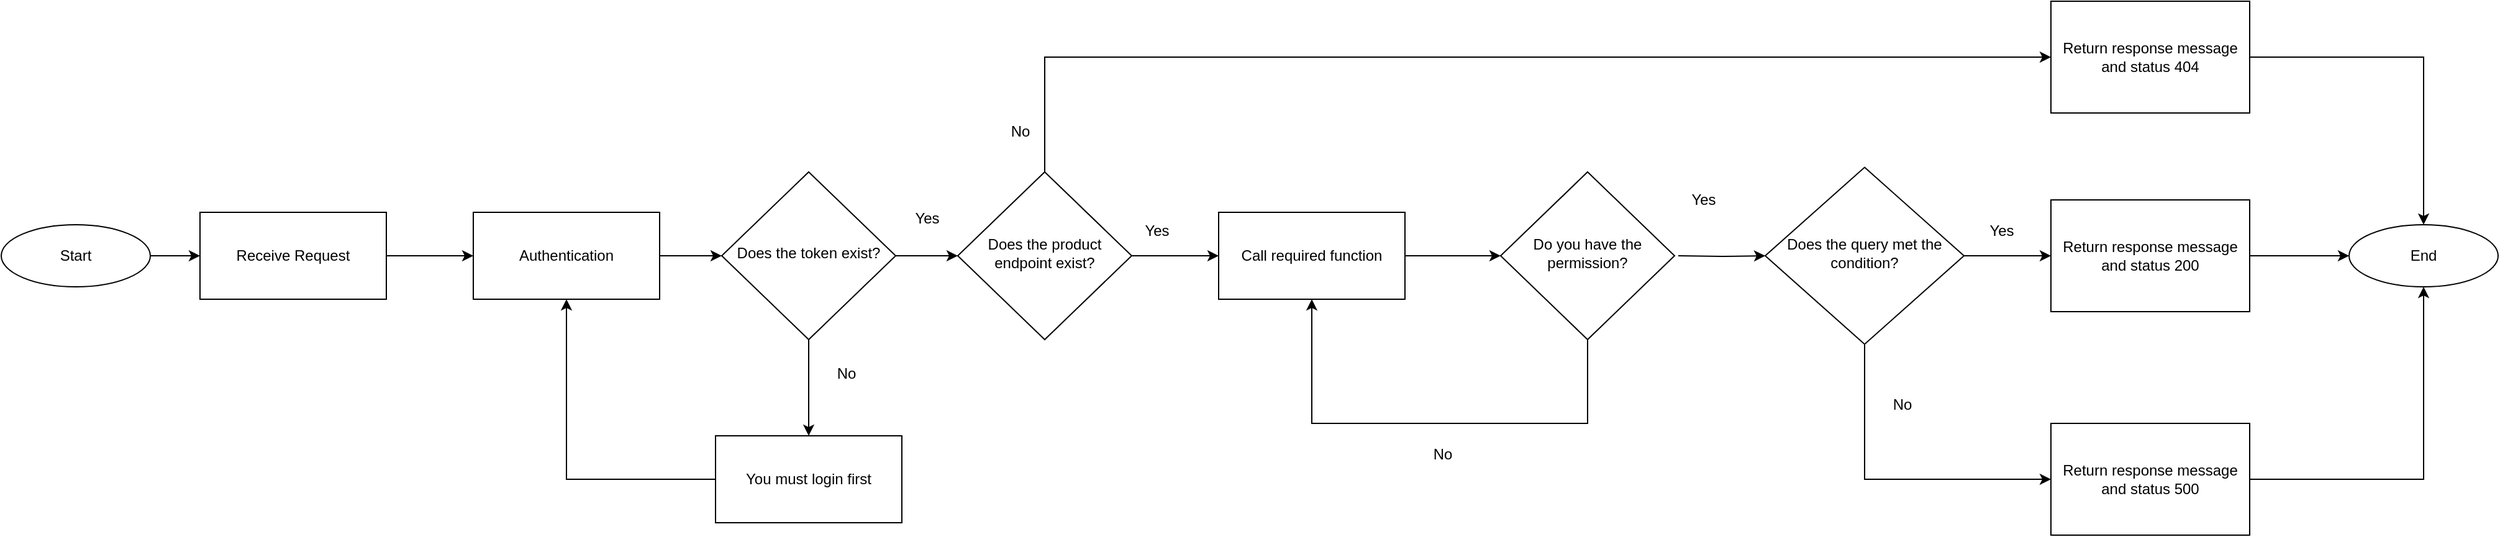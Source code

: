 <mxfile version="20.8.1" type="device"><diagram id="C5RBs43oDa-KdzZeNtuy" name="Page-1"><mxGraphModel dx="2876" dy="1191" grid="1" gridSize="10" guides="1" tooltips="1" connect="1" arrows="1" fold="1" page="1" pageScale="1" pageWidth="827" pageHeight="1169" math="0" shadow="0"><root><mxCell id="WIyWlLk6GJQsqaUBKTNV-0"/><mxCell id="WIyWlLk6GJQsqaUBKTNV-1" parent="WIyWlLk6GJQsqaUBKTNV-0"/><mxCell id="9kX-c5tBNpWLAfs10OeD-15" value="" style="edgeStyle=orthogonalEdgeStyle;rounded=0;orthogonalLoop=1;jettySize=auto;html=1;" parent="WIyWlLk6GJQsqaUBKTNV-1" source="WIyWlLk6GJQsqaUBKTNV-6" target="9kX-c5tBNpWLAfs10OeD-7" edge="1"><mxGeometry relative="1" as="geometry"/></mxCell><mxCell id="WIyWlLk6GJQsqaUBKTNV-6" value="Does the product&lt;br&gt;endpoint exist?" style="rhombus;whiteSpace=wrap;html=1;shadow=0;fontFamily=Helvetica;fontSize=12;align=center;strokeWidth=1;spacing=6;spacingTop=-4;" parent="WIyWlLk6GJQsqaUBKTNV-1" vertex="1"><mxGeometry x="390" y="267.5" width="140" height="135" as="geometry"/></mxCell><mxCell id="9kX-c5tBNpWLAfs10OeD-13" value="" style="edgeStyle=orthogonalEdgeStyle;rounded=0;orthogonalLoop=1;jettySize=auto;html=1;" parent="WIyWlLk6GJQsqaUBKTNV-1" source="9kX-c5tBNpWLAfs10OeD-0" target="9kX-c5tBNpWLAfs10OeD-1" edge="1"><mxGeometry relative="1" as="geometry"/></mxCell><mxCell id="9kX-c5tBNpWLAfs10OeD-0" value="Start" style="ellipse;whiteSpace=wrap;html=1;" parent="WIyWlLk6GJQsqaUBKTNV-1" vertex="1"><mxGeometry x="-380" y="310" width="120" height="50" as="geometry"/></mxCell><mxCell id="9kX-c5tBNpWLAfs10OeD-14" value="" style="edgeStyle=orthogonalEdgeStyle;rounded=0;orthogonalLoop=1;jettySize=auto;html=1;" parent="WIyWlLk6GJQsqaUBKTNV-1" source="9kX-c5tBNpWLAfs10OeD-1" edge="1"><mxGeometry relative="1" as="geometry"><mxPoint y="335" as="targetPoint"/></mxGeometry></mxCell><mxCell id="9kX-c5tBNpWLAfs10OeD-1" value="Receive Request" style="rounded=0;whiteSpace=wrap;html=1;" parent="WIyWlLk6GJQsqaUBKTNV-1" vertex="1"><mxGeometry x="-220" y="300" width="150" height="70" as="geometry"/></mxCell><mxCell id="9kX-c5tBNpWLAfs10OeD-16" value="" style="edgeStyle=orthogonalEdgeStyle;rounded=0;orthogonalLoop=1;jettySize=auto;html=1;entryX=0;entryY=0.5;entryDx=0;entryDy=0;" parent="WIyWlLk6GJQsqaUBKTNV-1" target="9kX-c5tBNpWLAfs10OeD-25" edge="1"><mxGeometry relative="1" as="geometry"><mxPoint x="1020" y="335" as="targetPoint"/><mxPoint x="970" y="335" as="sourcePoint"/></mxGeometry></mxCell><mxCell id="mW9x1vCDrvGm0ZQJEZpm-11" value="" style="edgeStyle=orthogonalEdgeStyle;rounded=0;orthogonalLoop=1;jettySize=auto;html=1;" edge="1" parent="WIyWlLk6GJQsqaUBKTNV-1" source="9kX-c5tBNpWLAfs10OeD-7" target="mW9x1vCDrvGm0ZQJEZpm-10"><mxGeometry relative="1" as="geometry"/></mxCell><mxCell id="9kX-c5tBNpWLAfs10OeD-7" value="Call required function" style="rounded=0;whiteSpace=wrap;html=1;" parent="WIyWlLk6GJQsqaUBKTNV-1" vertex="1"><mxGeometry x="600" y="300" width="150" height="70" as="geometry"/></mxCell><mxCell id="9kX-c5tBNpWLAfs10OeD-17" value="Return response message and status 404" style="whiteSpace=wrap;html=1;rounded=0;" parent="WIyWlLk6GJQsqaUBKTNV-1" vertex="1"><mxGeometry x="1270" y="130" width="160" height="90" as="geometry"/></mxCell><mxCell id="9kX-c5tBNpWLAfs10OeD-19" value="" style="endArrow=classic;html=1;rounded=0;entryX=0;entryY=0.5;entryDx=0;entryDy=0;exitX=0.5;exitY=0;exitDx=0;exitDy=0;" parent="WIyWlLk6GJQsqaUBKTNV-1" source="WIyWlLk6GJQsqaUBKTNV-6" target="9kX-c5tBNpWLAfs10OeD-17" edge="1"><mxGeometry width="50" height="50" relative="1" as="geometry"><mxPoint x="260" y="300" as="sourcePoint"/><mxPoint x="430" y="185" as="targetPoint"/><Array as="points"><mxPoint x="460" y="175"/></Array></mxGeometry></mxCell><mxCell id="9kX-c5tBNpWLAfs10OeD-20" value="End" style="ellipse;whiteSpace=wrap;html=1;" parent="WIyWlLk6GJQsqaUBKTNV-1" vertex="1"><mxGeometry x="1510" y="310" width="120" height="50" as="geometry"/></mxCell><mxCell id="9kX-c5tBNpWLAfs10OeD-24" value="" style="endArrow=classic;html=1;rounded=0;entryX=0.5;entryY=0;entryDx=0;entryDy=0;exitX=1;exitY=0.5;exitDx=0;exitDy=0;" parent="WIyWlLk6GJQsqaUBKTNV-1" source="9kX-c5tBNpWLAfs10OeD-17" target="9kX-c5tBNpWLAfs10OeD-20" edge="1"><mxGeometry width="50" height="50" relative="1" as="geometry"><mxPoint x="910" y="195" as="sourcePoint"/><mxPoint x="1090" y="70" as="targetPoint"/><Array as="points"><mxPoint x="1570" y="175"/></Array></mxGeometry></mxCell><mxCell id="9kX-c5tBNpWLAfs10OeD-26" value="" style="edgeStyle=orthogonalEdgeStyle;rounded=0;orthogonalLoop=1;jettySize=auto;html=1;" parent="WIyWlLk6GJQsqaUBKTNV-1" source="9kX-c5tBNpWLAfs10OeD-25" edge="1"><mxGeometry relative="1" as="geometry"><mxPoint x="1270" y="335" as="targetPoint"/></mxGeometry></mxCell><mxCell id="9kX-c5tBNpWLAfs10OeD-25" value="Does the query met the condition?" style="rhombus;whiteSpace=wrap;html=1;shadow=0;fontFamily=Helvetica;fontSize=12;align=center;strokeWidth=1;spacing=6;spacingTop=-4;" parent="WIyWlLk6GJQsqaUBKTNV-1" vertex="1"><mxGeometry x="1040" y="263.75" width="160" height="142.5" as="geometry"/></mxCell><mxCell id="9kX-c5tBNpWLAfs10OeD-31" value="" style="edgeStyle=orthogonalEdgeStyle;rounded=0;orthogonalLoop=1;jettySize=auto;html=1;" parent="WIyWlLk6GJQsqaUBKTNV-1" source="9kX-c5tBNpWLAfs10OeD-29" target="9kX-c5tBNpWLAfs10OeD-20" edge="1"><mxGeometry relative="1" as="geometry"/></mxCell><mxCell id="9kX-c5tBNpWLAfs10OeD-29" value="Return response message and status 200" style="whiteSpace=wrap;html=1;rounded=0;" parent="WIyWlLk6GJQsqaUBKTNV-1" vertex="1"><mxGeometry x="1270" y="290" width="160" height="90" as="geometry"/></mxCell><mxCell id="9kX-c5tBNpWLAfs10OeD-30" value="Return response message and status 500" style="whiteSpace=wrap;html=1;rounded=0;" parent="WIyWlLk6GJQsqaUBKTNV-1" vertex="1"><mxGeometry x="1270" y="470" width="160" height="90" as="geometry"/></mxCell><mxCell id="9kX-c5tBNpWLAfs10OeD-32" value="" style="endArrow=classic;html=1;rounded=0;exitX=0.5;exitY=1;exitDx=0;exitDy=0;entryX=0;entryY=0.5;entryDx=0;entryDy=0;" parent="WIyWlLk6GJQsqaUBKTNV-1" source="9kX-c5tBNpWLAfs10OeD-25" target="9kX-c5tBNpWLAfs10OeD-30" edge="1"><mxGeometry width="50" height="50" relative="1" as="geometry"><mxPoint x="1100" y="560" as="sourcePoint"/><mxPoint x="1150" y="510" as="targetPoint"/><Array as="points"><mxPoint x="1120" y="515"/></Array></mxGeometry></mxCell><mxCell id="9kX-c5tBNpWLAfs10OeD-33" value="" style="endArrow=classic;html=1;rounded=0;entryX=0.5;entryY=1;entryDx=0;entryDy=0;exitX=1;exitY=0.5;exitDx=0;exitDy=0;" parent="WIyWlLk6GJQsqaUBKTNV-1" source="9kX-c5tBNpWLAfs10OeD-30" target="9kX-c5tBNpWLAfs10OeD-20" edge="1"><mxGeometry width="50" height="50" relative="1" as="geometry"><mxPoint x="1100" y="560" as="sourcePoint"/><mxPoint x="1150" y="510" as="targetPoint"/><Array as="points"><mxPoint x="1570" y="515"/></Array></mxGeometry></mxCell><mxCell id="9kX-c5tBNpWLAfs10OeD-34" value="Yes" style="text;html=1;align=center;verticalAlign=middle;resizable=0;points=[];autosize=1;strokeColor=none;fillColor=none;" parent="WIyWlLk6GJQsqaUBKTNV-1" vertex="1"><mxGeometry x="530" y="300" width="40" height="30" as="geometry"/></mxCell><mxCell id="9kX-c5tBNpWLAfs10OeD-35" value="Yes" style="text;html=1;align=center;verticalAlign=middle;resizable=0;points=[];autosize=1;strokeColor=none;fillColor=none;" parent="WIyWlLk6GJQsqaUBKTNV-1" vertex="1"><mxGeometry x="1210" y="300" width="40" height="30" as="geometry"/></mxCell><mxCell id="9kX-c5tBNpWLAfs10OeD-36" value="No" style="text;html=1;align=center;verticalAlign=middle;resizable=0;points=[];autosize=1;strokeColor=none;fillColor=none;" parent="WIyWlLk6GJQsqaUBKTNV-1" vertex="1"><mxGeometry x="420" y="220" width="40" height="30" as="geometry"/></mxCell><mxCell id="9kX-c5tBNpWLAfs10OeD-37" value="No" style="text;html=1;align=center;verticalAlign=middle;resizable=0;points=[];autosize=1;strokeColor=none;fillColor=none;" parent="WIyWlLk6GJQsqaUBKTNV-1" vertex="1"><mxGeometry x="1130" y="440" width="40" height="30" as="geometry"/></mxCell><mxCell id="mW9x1vCDrvGm0ZQJEZpm-6" value="" style="edgeStyle=orthogonalEdgeStyle;rounded=0;orthogonalLoop=1;jettySize=auto;html=1;" edge="1" parent="WIyWlLk6GJQsqaUBKTNV-1" source="mW9x1vCDrvGm0ZQJEZpm-0" target="mW9x1vCDrvGm0ZQJEZpm-1"><mxGeometry relative="1" as="geometry"/></mxCell><mxCell id="mW9x1vCDrvGm0ZQJEZpm-0" value="Authentication" style="rounded=0;whiteSpace=wrap;html=1;" vertex="1" parent="WIyWlLk6GJQsqaUBKTNV-1"><mxGeometry y="300" width="150" height="70" as="geometry"/></mxCell><mxCell id="mW9x1vCDrvGm0ZQJEZpm-4" value="" style="edgeStyle=orthogonalEdgeStyle;rounded=0;orthogonalLoop=1;jettySize=auto;html=1;" edge="1" parent="WIyWlLk6GJQsqaUBKTNV-1" source="mW9x1vCDrvGm0ZQJEZpm-1" target="mW9x1vCDrvGm0ZQJEZpm-2"><mxGeometry relative="1" as="geometry"/></mxCell><mxCell id="mW9x1vCDrvGm0ZQJEZpm-7" value="" style="edgeStyle=orthogonalEdgeStyle;rounded=0;orthogonalLoop=1;jettySize=auto;html=1;" edge="1" parent="WIyWlLk6GJQsqaUBKTNV-1" source="mW9x1vCDrvGm0ZQJEZpm-1" target="WIyWlLk6GJQsqaUBKTNV-6"><mxGeometry relative="1" as="geometry"/></mxCell><mxCell id="mW9x1vCDrvGm0ZQJEZpm-1" value="Does the token exist?" style="rhombus;whiteSpace=wrap;html=1;shadow=0;fontFamily=Helvetica;fontSize=12;align=center;strokeWidth=1;spacing=6;spacingTop=-4;" vertex="1" parent="WIyWlLk6GJQsqaUBKTNV-1"><mxGeometry x="200" y="267.5" width="140" height="135" as="geometry"/></mxCell><mxCell id="mW9x1vCDrvGm0ZQJEZpm-2" value="You must login first" style="rounded=0;whiteSpace=wrap;html=1;" vertex="1" parent="WIyWlLk6GJQsqaUBKTNV-1"><mxGeometry x="195" y="480" width="150" height="70" as="geometry"/></mxCell><mxCell id="mW9x1vCDrvGm0ZQJEZpm-3" value="" style="endArrow=classic;html=1;rounded=0;entryX=0.5;entryY=1;entryDx=0;entryDy=0;exitX=0;exitY=0.5;exitDx=0;exitDy=0;" edge="1" parent="WIyWlLk6GJQsqaUBKTNV-1" source="mW9x1vCDrvGm0ZQJEZpm-2" target="mW9x1vCDrvGm0ZQJEZpm-0"><mxGeometry width="50" height="50" relative="1" as="geometry"><mxPoint x="60" y="456.25" as="sourcePoint"/><mxPoint x="110" y="406.25" as="targetPoint"/><Array as="points"><mxPoint x="75" y="515"/></Array></mxGeometry></mxCell><mxCell id="mW9x1vCDrvGm0ZQJEZpm-8" value="No" style="text;html=1;align=center;verticalAlign=middle;resizable=0;points=[];autosize=1;strokeColor=none;fillColor=none;" vertex="1" parent="WIyWlLk6GJQsqaUBKTNV-1"><mxGeometry x="280" y="415" width="40" height="30" as="geometry"/></mxCell><mxCell id="mW9x1vCDrvGm0ZQJEZpm-9" value="Yes" style="text;html=1;align=center;verticalAlign=middle;resizable=0;points=[];autosize=1;strokeColor=none;fillColor=none;" vertex="1" parent="WIyWlLk6GJQsqaUBKTNV-1"><mxGeometry x="345" y="290" width="40" height="30" as="geometry"/></mxCell><mxCell id="mW9x1vCDrvGm0ZQJEZpm-10" value="Do you have the permission?" style="rhombus;whiteSpace=wrap;html=1;shadow=0;fontFamily=Helvetica;fontSize=12;align=center;strokeWidth=1;spacing=6;spacingTop=-4;" vertex="1" parent="WIyWlLk6GJQsqaUBKTNV-1"><mxGeometry x="827" y="267.5" width="140" height="135" as="geometry"/></mxCell><mxCell id="mW9x1vCDrvGm0ZQJEZpm-12" value="" style="endArrow=classic;html=1;rounded=0;entryX=0.5;entryY=1;entryDx=0;entryDy=0;entryPerimeter=0;exitX=0.5;exitY=1;exitDx=0;exitDy=0;" edge="1" parent="WIyWlLk6GJQsqaUBKTNV-1" source="mW9x1vCDrvGm0ZQJEZpm-10" target="9kX-c5tBNpWLAfs10OeD-7"><mxGeometry width="50" height="50" relative="1" as="geometry"><mxPoint x="620" y="550" as="sourcePoint"/><mxPoint x="670" y="400" as="targetPoint"/><Array as="points"><mxPoint x="897" y="470"/><mxPoint x="675" y="470"/></Array></mxGeometry></mxCell><mxCell id="mW9x1vCDrvGm0ZQJEZpm-13" value="Yes" style="text;html=1;align=center;verticalAlign=middle;resizable=0;points=[];autosize=1;strokeColor=none;fillColor=none;" vertex="1" parent="WIyWlLk6GJQsqaUBKTNV-1"><mxGeometry x="970" y="275" width="40" height="30" as="geometry"/></mxCell><mxCell id="mW9x1vCDrvGm0ZQJEZpm-14" value="No" style="text;html=1;align=center;verticalAlign=middle;resizable=0;points=[];autosize=1;strokeColor=none;fillColor=none;" vertex="1" parent="WIyWlLk6GJQsqaUBKTNV-1"><mxGeometry x="760" y="480" width="40" height="30" as="geometry"/></mxCell></root></mxGraphModel></diagram></mxfile>